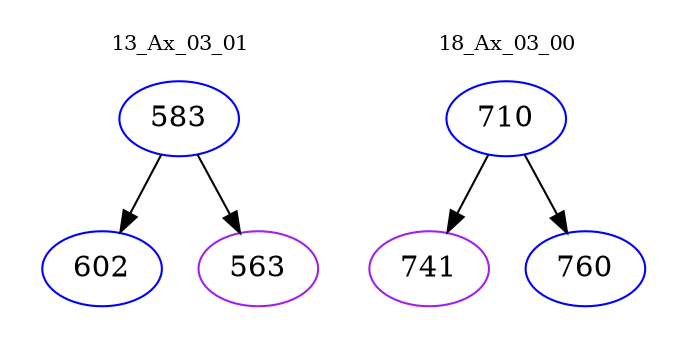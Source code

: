 digraph{
subgraph cluster_0 {
color = white
label = "13_Ax_03_01";
fontsize=10;
T0_583 [label="583", color="blue"]
T0_583 -> T0_602 [color="black"]
T0_602 [label="602", color="blue"]
T0_583 -> T0_563 [color="black"]
T0_563 [label="563", color="purple"]
}
subgraph cluster_1 {
color = white
label = "18_Ax_03_00";
fontsize=10;
T1_710 [label="710", color="blue"]
T1_710 -> T1_741 [color="black"]
T1_741 [label="741", color="purple"]
T1_710 -> T1_760 [color="black"]
T1_760 [label="760", color="blue"]
}
}
